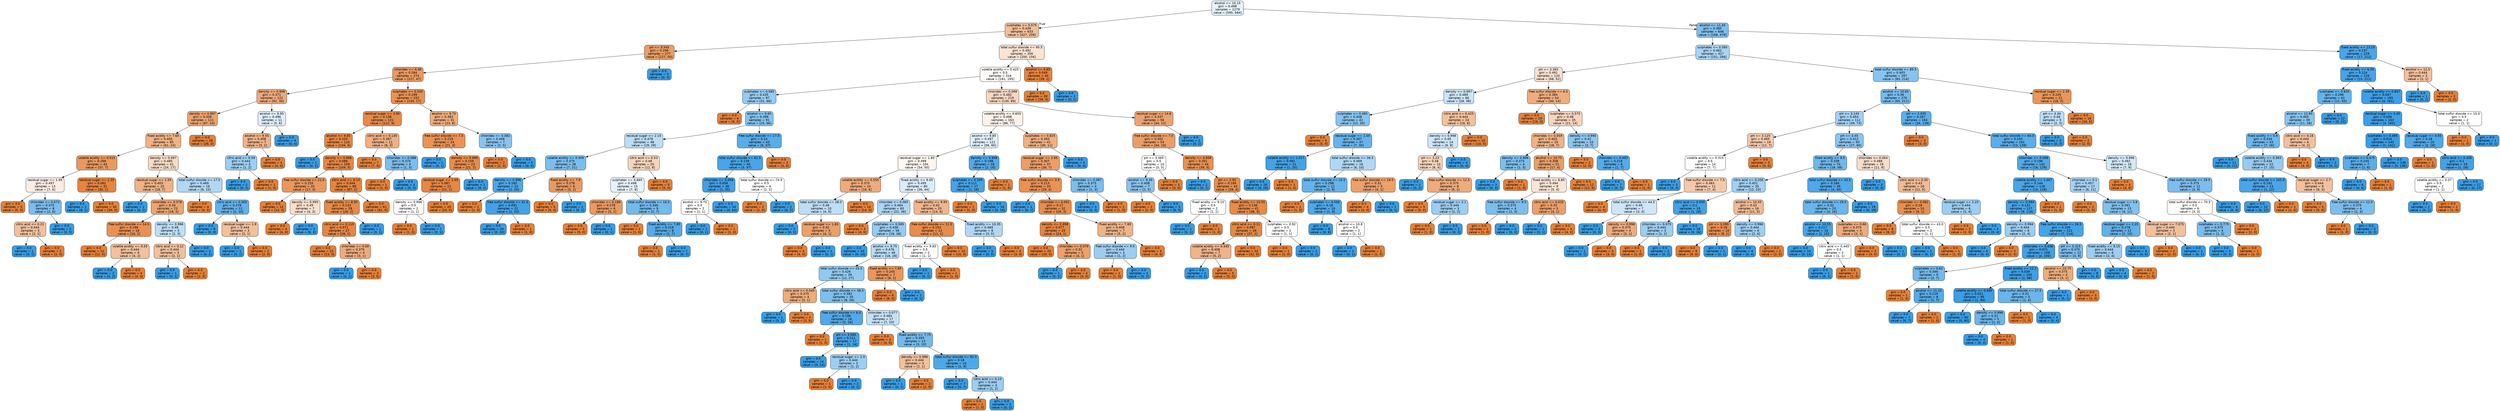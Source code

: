 digraph Tree {
node [shape=box, style="filled, rounded", color="black", fontname=helvetica] ;
edge [fontname=helvetica] ;
0 [label="alcohol <= 10.15\ngini = 0.498\nsamples = 1279\nvalue = [595, 684]", fillcolor="#e5f2fc"] ;
1 [label="sulphates <= 0.575\ngini = 0.439\nsamples = 633\nvalue = [427, 206]", fillcolor="#f2be99"] ;
0 -> 1 [labeldistance=2.5, labelangle=45, headlabel="True"] ;
2 [label="pH <= 3.545\ngini = 0.296\nsamples = 277\nvalue = [227, 50]", fillcolor="#eb9d65"] ;
1 -> 2 ;
3 [label="chlorides <= 0.08\ngini = 0.284\nsamples = 274\nvalue = [227, 47]", fillcolor="#ea9b62"] ;
2 -> 3 ;
4 [label="density <= 0.998\ngini = 0.371\nsamples = 122\nvalue = [92, 30]", fillcolor="#edaa7a"] ;
3 -> 4 ;
5 [label="density <= 0.997\ngini = 0.339\nsamples = 111\nvalue = [87, 24]", fillcolor="#eca470"] ;
4 -> 5 ;
6 [label="fixed acidity <= 7.65\ngini = 0.405\nsamples = 85\nvalue = [61, 24]", fillcolor="#efb387"] ;
5 -> 6 ;
7 [label="volatile acidity <= 0.515\ngini = 0.268\nsamples = 44\nvalue = [37, 7]", fillcolor="#ea995e"] ;
6 -> 7 ;
8 [label="residual sugar <= 1.95\ngini = 0.497\nsamples = 13\nvalue = [7, 6]", fillcolor="#fbede3"] ;
7 -> 8 ;
9 [label="gini = 0.0\nsamples = 5\nvalue = [5, 0]", fillcolor="#e58139"] ;
8 -> 9 ;
10 [label="chlorides <= 0.072\ngini = 0.375\nsamples = 8\nvalue = [2, 6]", fillcolor="#7bbeee"] ;
8 -> 10 ;
11 [label="citric acid <= 0.21\ngini = 0.444\nsamples = 3\nvalue = [2, 1]", fillcolor="#f2c09c"] ;
10 -> 11 ;
12 [label="gini = 0.0\nsamples = 1\nvalue = [0, 1]", fillcolor="#399de5"] ;
11 -> 12 ;
13 [label="gini = 0.0\nsamples = 2\nvalue = [2, 0]", fillcolor="#e58139"] ;
11 -> 13 ;
14 [label="gini = 0.0\nsamples = 5\nvalue = [0, 5]", fillcolor="#399de5"] ;
10 -> 14 ;
15 [label="residual sugar <= 1.25\ngini = 0.062\nsamples = 31\nvalue = [30, 1]", fillcolor="#e68540"] ;
7 -> 15 ;
16 [label="gini = 0.0\nsamples = 1\nvalue = [0, 1]", fillcolor="#399de5"] ;
15 -> 16 ;
17 [label="gini = 0.0\nsamples = 30\nvalue = [30, 0]", fillcolor="#e58139"] ;
15 -> 17 ;
18 [label="density <= 0.997\ngini = 0.485\nsamples = 41\nvalue = [24, 17]", fillcolor="#f7dac5"] ;
6 -> 18 ;
19 [label="residual sugar <= 1.55\ngini = 0.403\nsamples = 25\nvalue = [18, 7]", fillcolor="#efb286"] ;
18 -> 19 ;
20 [label="gini = 0.0\nsamples = 2\nvalue = [0, 2]", fillcolor="#399de5"] ;
19 -> 20 ;
21 [label="chlorides <= 0.078\ngini = 0.34\nsamples = 23\nvalue = [18, 5]", fillcolor="#eca470"] ;
19 -> 21 ;
22 [label="free sulfur dioxide <= 14.5\ngini = 0.198\nsamples = 18\nvalue = [16, 2]", fillcolor="#e89152"] ;
21 -> 22 ;
23 [label="gini = 0.0\nsamples = 12\nvalue = [12, 0]", fillcolor="#e58139"] ;
22 -> 23 ;
24 [label="volatile acidity <= 0.55\ngini = 0.444\nsamples = 6\nvalue = [4, 2]", fillcolor="#f2c09c"] ;
22 -> 24 ;
25 [label="gini = 0.0\nsamples = 2\nvalue = [0, 2]", fillcolor="#399de5"] ;
24 -> 25 ;
26 [label="gini = 0.0\nsamples = 4\nvalue = [4, 0]", fillcolor="#e58139"] ;
24 -> 26 ;
27 [label="density <= 0.996\ngini = 0.48\nsamples = 5\nvalue = [2, 3]", fillcolor="#bddef6"] ;
21 -> 27 ;
28 [label="citric acid <= 0.12\ngini = 0.444\nsamples = 3\nvalue = [2, 1]", fillcolor="#f2c09c"] ;
27 -> 28 ;
29 [label="gini = 0.0\nsamples = 1\nvalue = [0, 1]", fillcolor="#399de5"] ;
28 -> 29 ;
30 [label="gini = 0.0\nsamples = 2\nvalue = [2, 0]", fillcolor="#e58139"] ;
28 -> 30 ;
31 [label="gini = 0.0\nsamples = 2\nvalue = [0, 2]", fillcolor="#399de5"] ;
27 -> 31 ;
32 [label="total sulfur dioxide <= 17.5\ngini = 0.469\nsamples = 16\nvalue = [6, 10]", fillcolor="#b0d8f5"] ;
18 -> 32 ;
33 [label="gini = 0.0\nsamples = 4\nvalue = [4, 0]", fillcolor="#e58139"] ;
32 -> 33 ;
34 [label="citric acid <= 0.305\ngini = 0.278\nsamples = 12\nvalue = [2, 10]", fillcolor="#61b1ea"] ;
32 -> 34 ;
35 [label="gini = 0.0\nsamples = 9\nvalue = [0, 9]", fillcolor="#399de5"] ;
34 -> 35 ;
36 [label="residual sugar <= 1.9\ngini = 0.444\nsamples = 3\nvalue = [2, 1]", fillcolor="#f2c09c"] ;
34 -> 36 ;
37 [label="gini = 0.0\nsamples = 1\nvalue = [0, 1]", fillcolor="#399de5"] ;
36 -> 37 ;
38 [label="gini = 0.0\nsamples = 2\nvalue = [2, 0]", fillcolor="#e58139"] ;
36 -> 38 ;
39 [label="gini = 0.0\nsamples = 26\nvalue = [26, 0]", fillcolor="#e58139"] ;
5 -> 39 ;
40 [label="alcohol <= 9.95\ngini = 0.496\nsamples = 11\nvalue = [5, 6]", fillcolor="#deeffb"] ;
4 -> 40 ;
41 [label="alcohol <= 9.55\ngini = 0.408\nsamples = 7\nvalue = [5, 2]", fillcolor="#efb388"] ;
40 -> 41 ;
42 [label="citric acid <= 0.59\ngini = 0.444\nsamples = 3\nvalue = [1, 2]", fillcolor="#9ccef2"] ;
41 -> 42 ;
43 [label="gini = 0.0\nsamples = 2\nvalue = [0, 2]", fillcolor="#399de5"] ;
42 -> 43 ;
44 [label="gini = 0.0\nsamples = 1\nvalue = [1, 0]", fillcolor="#e58139"] ;
42 -> 44 ;
45 [label="gini = 0.0\nsamples = 4\nvalue = [4, 0]", fillcolor="#e58139"] ;
41 -> 45 ;
46 [label="gini = 0.0\nsamples = 4\nvalue = [0, 4]", fillcolor="#399de5"] ;
40 -> 46 ;
47 [label="sulphates <= 0.545\ngini = 0.199\nsamples = 152\nvalue = [135, 17]", fillcolor="#e89152"] ;
3 -> 47 ;
48 [label="residual sugar <= 3.95\ngini = 0.138\nsamples = 121\nvalue = [112, 9]", fillcolor="#e78b49"] ;
47 -> 48 ;
49 [label="alcohol <= 9.05\ngini = 0.103\nsamples = 110\nvalue = [104, 6]", fillcolor="#e68844"] ;
48 -> 49 ;
50 [label="gini = 0.0\nsamples = 1\nvalue = [0, 1]", fillcolor="#399de5"] ;
49 -> 50 ;
51 [label="density <= 0.996\ngini = 0.088\nsamples = 109\nvalue = [104, 5]", fillcolor="#e68743"] ;
49 -> 51 ;
52 [label="free sulfur dioxide <= 21.5\ngini = 0.255\nsamples = 20\nvalue = [17, 3]", fillcolor="#ea975c"] ;
51 -> 52 ;
53 [label="gini = 0.0\nsamples = 13\nvalue = [13, 0]", fillcolor="#e58139"] ;
52 -> 53 ;
54 [label="density <= 0.995\ngini = 0.49\nsamples = 7\nvalue = [4, 3]", fillcolor="#f8e0ce"] ;
52 -> 54 ;
55 [label="gini = 0.0\nsamples = 4\nvalue = [4, 0]", fillcolor="#e58139"] ;
54 -> 55 ;
56 [label="gini = 0.0\nsamples = 3\nvalue = [0, 3]", fillcolor="#399de5"] ;
54 -> 56 ;
57 [label="citric acid <= 0.13\ngini = 0.044\nsamples = 89\nvalue = [87, 2]", fillcolor="#e6843e"] ;
51 -> 57 ;
58 [label="fixed acidity <= 8.95\ngini = 0.133\nsamples = 28\nvalue = [26, 2]", fillcolor="#e78b48"] ;
57 -> 58 ;
59 [label="citric acid <= 0.115\ngini = 0.071\nsamples = 27\nvalue = [26, 1]", fillcolor="#e68641"] ;
58 -> 59 ;
60 [label="gini = 0.0\nsamples = 23\nvalue = [23, 0]", fillcolor="#e58139"] ;
59 -> 60 ;
61 [label="chlorides <= 0.09\ngini = 0.375\nsamples = 4\nvalue = [3, 1]", fillcolor="#eeab7b"] ;
59 -> 61 ;
62 [label="gini = 0.0\nsamples = 1\nvalue = [0, 1]", fillcolor="#399de5"] ;
61 -> 62 ;
63 [label="gini = 0.0\nsamples = 3\nvalue = [3, 0]", fillcolor="#e58139"] ;
61 -> 63 ;
64 [label="gini = 0.0\nsamples = 1\nvalue = [0, 1]", fillcolor="#399de5"] ;
58 -> 64 ;
65 [label="gini = 0.0\nsamples = 61\nvalue = [61, 0]", fillcolor="#e58139"] ;
57 -> 65 ;
66 [label="citric acid <= 0.135\ngini = 0.397\nsamples = 11\nvalue = [8, 3]", fillcolor="#efb083"] ;
48 -> 66 ;
67 [label="gini = 0.0\nsamples = 7\nvalue = [7, 0]", fillcolor="#e58139"] ;
66 -> 67 ;
68 [label="chlorides <= 0.088\ngini = 0.375\nsamples = 4\nvalue = [1, 3]", fillcolor="#7bbeee"] ;
66 -> 68 ;
69 [label="gini = 0.0\nsamples = 1\nvalue = [1, 0]", fillcolor="#e58139"] ;
68 -> 69 ;
70 [label="gini = 0.0\nsamples = 3\nvalue = [0, 3]", fillcolor="#399de5"] ;
68 -> 70 ;
71 [label="alcohol <= 9.75\ngini = 0.383\nsamples = 31\nvalue = [23, 8]", fillcolor="#eead7e"] ;
47 -> 71 ;
72 [label="free sulfur dioxide <= 7.0\ngini = 0.219\nsamples = 24\nvalue = [21, 3]", fillcolor="#e99355"] ;
71 -> 72 ;
73 [label="gini = 0.0\nsamples = 1\nvalue = [0, 1]", fillcolor="#399de5"] ;
72 -> 73 ;
74 [label="density <= 0.999\ngini = 0.159\nsamples = 23\nvalue = [21, 2]", fillcolor="#e78d4c"] ;
72 -> 74 ;
75 [label="residual sugar <= 1.65\ngini = 0.087\nsamples = 22\nvalue = [21, 1]", fillcolor="#e68742"] ;
74 -> 75 ;
76 [label="density <= 0.996\ngini = 0.5\nsamples = 2\nvalue = [1, 1]", fillcolor="#ffffff"] ;
75 -> 76 ;
77 [label="gini = 0.0\nsamples = 1\nvalue = [1, 0]", fillcolor="#e58139"] ;
76 -> 77 ;
78 [label="gini = 0.0\nsamples = 1\nvalue = [0, 1]", fillcolor="#399de5"] ;
76 -> 78 ;
79 [label="gini = 0.0\nsamples = 20\nvalue = [20, 0]", fillcolor="#e58139"] ;
75 -> 79 ;
80 [label="gini = 0.0\nsamples = 1\nvalue = [0, 1]", fillcolor="#399de5"] ;
74 -> 80 ;
81 [label="chlorides <= 0.082\ngini = 0.408\nsamples = 7\nvalue = [2, 5]", fillcolor="#88c4ef"] ;
71 -> 81 ;
82 [label="gini = 0.0\nsamples = 2\nvalue = [2, 0]", fillcolor="#e58139"] ;
81 -> 82 ;
83 [label="gini = 0.0\nsamples = 5\nvalue = [0, 5]", fillcolor="#399de5"] ;
81 -> 83 ;
84 [label="gini = 0.0\nsamples = 3\nvalue = [0, 3]", fillcolor="#399de5"] ;
2 -> 84 ;
85 [label="total sulfur dioxide <= 95.5\ngini = 0.492\nsamples = 356\nvalue = [200, 156]", fillcolor="#f9e3d3"] ;
1 -> 85 ;
86 [label="volatile acidity <= 0.425\ngini = 0.5\nsamples = 316\nvalue = [161, 155]", fillcolor="#fefaf8"] ;
85 -> 86 ;
87 [label="sulphates <= 0.585\ngini = 0.435\nsamples = 97\nvalue = [31, 66]", fillcolor="#96cbf1"] ;
86 -> 87 ;
88 [label="gini = 0.0\nsamples = 6\nvalue = [6, 0]", fillcolor="#e58139"] ;
87 -> 88 ;
89 [label="alcohol <= 9.65\ngini = 0.399\nsamples = 91\nvalue = [25, 66]", fillcolor="#84c2ef"] ;
87 -> 89 ;
90 [label="residual sugar <= 2.15\ngini = 0.478\nsamples = 48\nvalue = [19, 29]", fillcolor="#bbddf6"] ;
89 -> 90 ;
91 [label="volatile acidity <= 0.405\ngini = 0.375\nsamples = 28\nvalue = [7, 21]", fillcolor="#7bbeee"] ;
90 -> 91 ;
92 [label="density <= 0.996\ngini = 0.165\nsamples = 22\nvalue = [2, 20]", fillcolor="#4da7e8"] ;
91 -> 92 ;
93 [label="gini = 0.0\nsamples = 1\nvalue = [1, 0]", fillcolor="#e58139"] ;
92 -> 93 ;
94 [label="free sulfur dioxide <= 31.5\ngini = 0.091\nsamples = 21\nvalue = [1, 20]", fillcolor="#43a2e6"] ;
92 -> 94 ;
95 [label="gini = 0.0\nsamples = 20\nvalue = [0, 20]", fillcolor="#399de5"] ;
94 -> 95 ;
96 [label="gini = 0.0\nsamples = 1\nvalue = [1, 0]", fillcolor="#e58139"] ;
94 -> 96 ;
97 [label="fixed acidity <= 7.9\ngini = 0.278\nsamples = 6\nvalue = [5, 1]", fillcolor="#ea9a61"] ;
91 -> 97 ;
98 [label="gini = 0.0\nsamples = 5\nvalue = [5, 0]", fillcolor="#e58139"] ;
97 -> 98 ;
99 [label="gini = 0.0\nsamples = 1\nvalue = [0, 1]", fillcolor="#399de5"] ;
97 -> 99 ;
100 [label="citric acid <= 0.53\ngini = 0.48\nsamples = 20\nvalue = [12, 8]", fillcolor="#f6d5bd"] ;
90 -> 100 ;
101 [label="sulphates <= 0.665\ngini = 0.498\nsamples = 15\nvalue = [7, 8]", fillcolor="#e6f3fc"] ;
100 -> 101 ;
102 [label="chlorides <= 0.186\ngini = 0.278\nsamples = 6\nvalue = [5, 1]", fillcolor="#ea9a61"] ;
101 -> 102 ;
103 [label="gini = 0.0\nsamples = 5\nvalue = [5, 0]", fillcolor="#e58139"] ;
102 -> 103 ;
104 [label="gini = 0.0\nsamples = 1\nvalue = [0, 1]", fillcolor="#399de5"] ;
102 -> 104 ;
105 [label="total sulfur dioxide <= 16.5\ngini = 0.346\nsamples = 9\nvalue = [2, 7]", fillcolor="#72b9ec"] ;
101 -> 105 ;
106 [label="gini = 0.0\nsamples = 1\nvalue = [1, 0]", fillcolor="#e58139"] ;
105 -> 106 ;
107 [label="fixed acidity <= 7.85\ngini = 0.219\nsamples = 8\nvalue = [1, 7]", fillcolor="#55abe9"] ;
105 -> 107 ;
108 [label="gini = 0.0\nsamples = 1\nvalue = [1, 0]", fillcolor="#e58139"] ;
107 -> 108 ;
109 [label="gini = 0.0\nsamples = 7\nvalue = [0, 7]", fillcolor="#399de5"] ;
107 -> 109 ;
110 [label="gini = 0.0\nsamples = 5\nvalue = [5, 0]", fillcolor="#e58139"] ;
100 -> 110 ;
111 [label="free sulfur dioxide <= 27.0\ngini = 0.24\nsamples = 43\nvalue = [6, 37]", fillcolor="#59ade9"] ;
89 -> 111 ;
112 [label="total sulfur dioxide <= 62.5\ngini = 0.139\nsamples = 40\nvalue = [3, 37]", fillcolor="#49a5e7"] ;
111 -> 112 ;
113 [label="chlorides <= 0.058\ngini = 0.054\nsamples = 36\nvalue = [1, 35]", fillcolor="#3fa0e6"] ;
112 -> 113 ;
114 [label="alcohol <= 9.75\ngini = 0.5\nsamples = 2\nvalue = [1, 1]", fillcolor="#ffffff"] ;
113 -> 114 ;
115 [label="gini = 0.0\nsamples = 1\nvalue = [0, 1]", fillcolor="#399de5"] ;
114 -> 115 ;
116 [label="gini = 0.0\nsamples = 1\nvalue = [1, 0]", fillcolor="#e58139"] ;
114 -> 116 ;
117 [label="gini = 0.0\nsamples = 34\nvalue = [0, 34]", fillcolor="#399de5"] ;
113 -> 117 ;
118 [label="total sulfur dioxide <= 74.5\ngini = 0.5\nsamples = 4\nvalue = [2, 2]", fillcolor="#ffffff"] ;
112 -> 118 ;
119 [label="gini = 0.0\nsamples = 2\nvalue = [2, 0]", fillcolor="#e58139"] ;
118 -> 119 ;
120 [label="gini = 0.0\nsamples = 2\nvalue = [0, 2]", fillcolor="#399de5"] ;
118 -> 120 ;
121 [label="gini = 0.0\nsamples = 3\nvalue = [3, 0]", fillcolor="#e58139"] ;
111 -> 121 ;
122 [label="chlorides <= 0.098\ngini = 0.482\nsamples = 219\nvalue = [130, 89]", fillcolor="#f7d7c1"] ;
86 -> 122 ;
123 [label="volatile acidity <= 0.655\ngini = 0.498\nsamples = 163\nvalue = [86, 77]", fillcolor="#fcf2ea"] ;
122 -> 123 ;
124 [label="alcohol <= 9.85\ngini = 0.497\nsamples = 122\nvalue = [56, 66]", fillcolor="#e1f0fb"] ;
123 -> 124 ;
125 [label="residual sugar <= 1.85\ngini = 0.499\nsamples = 104\nvalue = [54, 50]", fillcolor="#fdf6f0"] ;
124 -> 125 ;
126 [label="volatile acidity <= 0.555\ngini = 0.375\nsamples = 24\nvalue = [18, 6]", fillcolor="#eeab7b"] ;
125 -> 126 ;
127 [label="total sulfur dioxide <= 28.0\ngini = 0.48\nsamples = 10\nvalue = [4, 6]", fillcolor="#bddef6"] ;
126 -> 127 ;
128 [label="gini = 0.0\nsamples = 5\nvalue = [0, 5]", fillcolor="#399de5"] ;
127 -> 128 ;
129 [label="residual sugar <= 1.65\ngini = 0.32\nsamples = 5\nvalue = [4, 1]", fillcolor="#eca06a"] ;
127 -> 129 ;
130 [label="gini = 0.0\nsamples = 4\nvalue = [4, 0]", fillcolor="#e58139"] ;
129 -> 130 ;
131 [label="gini = 0.0\nsamples = 1\nvalue = [0, 1]", fillcolor="#399de5"] ;
129 -> 131 ;
132 [label="gini = 0.0\nsamples = 14\nvalue = [14, 0]", fillcolor="#e58139"] ;
126 -> 132 ;
133 [label="fixed acidity <= 9.05\ngini = 0.495\nsamples = 80\nvalue = [36, 44]", fillcolor="#dbedfa"] ;
125 -> 133 ;
134 [label="chlorides <= 0.065\ngini = 0.464\nsamples = 60\nvalue = [22, 38]", fillcolor="#acd6f4"] ;
133 -> 134 ;
135 [label="gini = 0.0\nsamples = 4\nvalue = [4, 0]", fillcolor="#e58139"] ;
134 -> 135 ;
136 [label="sulphates <= 0.585\ngini = 0.436\nsamples = 56\nvalue = [18, 38]", fillcolor="#97cbf1"] ;
134 -> 136 ;
137 [label="gini = 0.0\nsamples = 10\nvalue = [0, 10]", fillcolor="#399de5"] ;
136 -> 137 ;
138 [label="alcohol <= 9.75\ngini = 0.476\nsamples = 46\nvalue = [18, 28]", fillcolor="#b8dcf6"] ;
136 -> 138 ;
139 [label="total sulfur dioxide <= 23.5\ngini = 0.426\nsamples = 39\nvalue = [12, 27]", fillcolor="#91c9f1"] ;
138 -> 139 ;
140 [label="citric acid <= 0.045\ngini = 0.375\nsamples = 4\nvalue = [3, 1]", fillcolor="#eeab7b"] ;
139 -> 140 ;
141 [label="gini = 0.0\nsamples = 1\nvalue = [0, 1]", fillcolor="#399de5"] ;
140 -> 141 ;
142 [label="gini = 0.0\nsamples = 3\nvalue = [3, 0]", fillcolor="#e58139"] ;
140 -> 142 ;
143 [label="total sulfur dioxide <= 38.5\ngini = 0.382\nsamples = 35\nvalue = [9, 26]", fillcolor="#7ebfee"] ;
139 -> 143 ;
144 [label="free sulfur dioxide <= 6.0\ngini = 0.198\nsamples = 18\nvalue = [2, 16]", fillcolor="#52a9e8"] ;
143 -> 144 ;
145 [label="gini = 0.0\nsamples = 1\nvalue = [1, 0]", fillcolor="#e58139"] ;
144 -> 145 ;
146 [label="pH <= 3.595\ngini = 0.111\nsamples = 17\nvalue = [1, 16]", fillcolor="#45a3e7"] ;
144 -> 146 ;
147 [label="gini = 0.0\nsamples = 14\nvalue = [0, 14]", fillcolor="#399de5"] ;
146 -> 147 ;
148 [label="residual sugar <= 2.5\ngini = 0.444\nsamples = 3\nvalue = [1, 2]", fillcolor="#9ccef2"] ;
146 -> 148 ;
149 [label="gini = 0.0\nsamples = 1\nvalue = [1, 0]", fillcolor="#e58139"] ;
148 -> 149 ;
150 [label="gini = 0.0\nsamples = 2\nvalue = [0, 2]", fillcolor="#399de5"] ;
148 -> 150 ;
151 [label="chlorides <= 0.077\ngini = 0.484\nsamples = 17\nvalue = [7, 10]", fillcolor="#c4e2f7"] ;
143 -> 151 ;
152 [label="gini = 0.0\nsamples = 4\nvalue = [4, 0]", fillcolor="#e58139"] ;
151 -> 152 ;
153 [label="fixed acidity <= 7.75\ngini = 0.355\nsamples = 13\nvalue = [3, 10]", fillcolor="#74baed"] ;
151 -> 153 ;
154 [label="density <= 0.998\ngini = 0.444\nsamples = 3\nvalue = [2, 1]", fillcolor="#f2c09c"] ;
153 -> 154 ;
155 [label="gini = 0.0\nsamples = 1\nvalue = [0, 1]", fillcolor="#399de5"] ;
154 -> 155 ;
156 [label="gini = 0.0\nsamples = 2\nvalue = [2, 0]", fillcolor="#e58139"] ;
154 -> 156 ;
157 [label="total sulfur dioxide <= 82.5\ngini = 0.18\nsamples = 10\nvalue = [1, 9]", fillcolor="#4fa8e8"] ;
153 -> 157 ;
158 [label="gini = 0.0\nsamples = 7\nvalue = [0, 7]", fillcolor="#399de5"] ;
157 -> 158 ;
159 [label="citric acid <= 0.23\ngini = 0.444\nsamples = 3\nvalue = [1, 2]", fillcolor="#9ccef2"] ;
157 -> 159 ;
160 [label="gini = 0.0\nsamples = 1\nvalue = [1, 0]", fillcolor="#e58139"] ;
159 -> 160 ;
161 [label="gini = 0.0\nsamples = 2\nvalue = [0, 2]", fillcolor="#399de5"] ;
159 -> 161 ;
162 [label="fixed acidity <= 7.65\ngini = 0.245\nsamples = 7\nvalue = [6, 1]", fillcolor="#e9965a"] ;
138 -> 162 ;
163 [label="gini = 0.0\nsamples = 6\nvalue = [6, 0]", fillcolor="#e58139"] ;
162 -> 163 ;
164 [label="gini = 0.0\nsamples = 1\nvalue = [0, 1]", fillcolor="#399de5"] ;
162 -> 164 ;
165 [label="fixed acidity <= 9.95\ngini = 0.42\nsamples = 20\nvalue = [14, 6]", fillcolor="#f0b78e"] ;
133 -> 165 ;
166 [label="free sulfur dioxide <= 11.5\ngini = 0.153\nsamples = 12\nvalue = [11, 1]", fillcolor="#e78c4b"] ;
165 -> 166 ;
167 [label="fixed acidity <= 9.85\ngini = 0.5\nsamples = 2\nvalue = [1, 1]", fillcolor="#ffffff"] ;
166 -> 167 ;
168 [label="gini = 0.0\nsamples = 1\nvalue = [0, 1]", fillcolor="#399de5"] ;
167 -> 168 ;
169 [label="gini = 0.0\nsamples = 1\nvalue = [1, 0]", fillcolor="#e58139"] ;
167 -> 169 ;
170 [label="gini = 0.0\nsamples = 10\nvalue = [10, 0]", fillcolor="#e58139"] ;
166 -> 170 ;
171 [label="fixed acidity <= 10.35\ngini = 0.469\nsamples = 8\nvalue = [3, 5]", fillcolor="#b0d8f5"] ;
165 -> 171 ;
172 [label="gini = 0.0\nsamples = 5\nvalue = [0, 5]", fillcolor="#399de5"] ;
171 -> 172 ;
173 [label="gini = 0.0\nsamples = 3\nvalue = [3, 0]", fillcolor="#e58139"] ;
171 -> 173 ;
174 [label="density <= 0.998\ngini = 0.198\nsamples = 18\nvalue = [2, 16]", fillcolor="#52a9e8"] ;
124 -> 174 ;
175 [label="sulphates <= 0.595\ngini = 0.111\nsamples = 17\nvalue = [1, 16]", fillcolor="#45a3e7"] ;
174 -> 175 ;
176 [label="gini = 0.0\nsamples = 1\nvalue = [1, 0]", fillcolor="#e58139"] ;
175 -> 176 ;
177 [label="gini = 0.0\nsamples = 16\nvalue = [0, 16]", fillcolor="#399de5"] ;
175 -> 177 ;
178 [label="gini = 0.0\nsamples = 1\nvalue = [1, 0]", fillcolor="#e58139"] ;
174 -> 178 ;
179 [label="sulphates <= 0.825\ngini = 0.393\nsamples = 41\nvalue = [30, 11]", fillcolor="#efaf82"] ;
123 -> 179 ;
180 [label="residual sugar <= 2.65\ngini = 0.307\nsamples = 37\nvalue = [30, 7]", fillcolor="#eb9e67"] ;
179 -> 180 ;
181 [label="free sulfur dioxide <= 3.5\ngini = 0.213\nsamples = 33\nvalue = [29, 4]", fillcolor="#e99254"] ;
180 -> 181 ;
182 [label="gini = 0.0\nsamples = 1\nvalue = [0, 1]", fillcolor="#399de5"] ;
181 -> 182 ;
183 [label="chlorides <= 0.091\ngini = 0.17\nsamples = 32\nvalue = [29, 3]", fillcolor="#e88e4d"] ;
181 -> 183 ;
184 [label="density <= 0.998\ngini = 0.077\nsamples = 25\nvalue = [24, 1]", fillcolor="#e68641"] ;
183 -> 184 ;
185 [label="gini = 0.0\nsamples = 20\nvalue = [20, 0]", fillcolor="#e58139"] ;
184 -> 185 ;
186 [label="chlorides <= 0.079\ngini = 0.32\nsamples = 5\nvalue = [4, 1]", fillcolor="#eca06a"] ;
184 -> 186 ;
187 [label="gini = 0.0\nsamples = 1\nvalue = [0, 1]", fillcolor="#399de5"] ;
186 -> 187 ;
188 [label="gini = 0.0\nsamples = 4\nvalue = [4, 0]", fillcolor="#e58139"] ;
186 -> 188 ;
189 [label="fixed acidity <= 7.85\ngini = 0.408\nsamples = 7\nvalue = [5, 2]", fillcolor="#efb388"] ;
183 -> 189 ;
190 [label="free sulfur dioxide <= 9.0\ngini = 0.444\nsamples = 3\nvalue = [1, 2]", fillcolor="#9ccef2"] ;
189 -> 190 ;
191 [label="gini = 0.0\nsamples = 1\nvalue = [1, 0]", fillcolor="#e58139"] ;
190 -> 191 ;
192 [label="gini = 0.0\nsamples = 2\nvalue = [0, 2]", fillcolor="#399de5"] ;
190 -> 192 ;
193 [label="gini = 0.0\nsamples = 4\nvalue = [4, 0]", fillcolor="#e58139"] ;
189 -> 193 ;
194 [label="chlorides <= 0.087\ngini = 0.375\nsamples = 4\nvalue = [1, 3]", fillcolor="#7bbeee"] ;
180 -> 194 ;
195 [label="gini = 0.0\nsamples = 3\nvalue = [0, 3]", fillcolor="#399de5"] ;
194 -> 195 ;
196 [label="gini = 0.0\nsamples = 1\nvalue = [1, 0]", fillcolor="#e58139"] ;
194 -> 196 ;
197 [label="gini = 0.0\nsamples = 4\nvalue = [0, 4]", fillcolor="#399de5"] ;
179 -> 197 ;
198 [label="residual sugar <= 14.6\ngini = 0.337\nsamples = 56\nvalue = [44, 12]", fillcolor="#eca36f"] ;
122 -> 198 ;
199 [label="free sulfur dioxide <= 7.0\ngini = 0.302\nsamples = 54\nvalue = [44, 10]", fillcolor="#eb9e66"] ;
198 -> 199 ;
200 [label="pH <= 3.365\ngini = 0.5\nsamples = 10\nvalue = [5, 5]", fillcolor="#ffffff"] ;
199 -> 200 ;
201 [label="alcohol <= 9.35\ngini = 0.408\nsamples = 7\nvalue = [2, 5]", fillcolor="#88c4ef"] ;
200 -> 201 ;
202 [label="gini = 0.0\nsamples = 2\nvalue = [2, 0]", fillcolor="#e58139"] ;
201 -> 202 ;
203 [label="gini = 0.0\nsamples = 5\nvalue = [0, 5]", fillcolor="#399de5"] ;
201 -> 203 ;
204 [label="gini = 0.0\nsamples = 3\nvalue = [3, 0]", fillcolor="#e58139"] ;
200 -> 204 ;
205 [label="density <= 0.996\ngini = 0.201\nsamples = 44\nvalue = [39, 5]", fillcolor="#e89152"] ;
199 -> 205 ;
206 [label="gini = 0.0\nsamples = 1\nvalue = [0, 1]", fillcolor="#399de5"] ;
205 -> 206 ;
207 [label="pH <= 2.95\ngini = 0.169\nsamples = 43\nvalue = [39, 4]", fillcolor="#e88e4d"] ;
205 -> 207 ;
208 [label="fixed acidity <= 9.15\ngini = 0.5\nsamples = 2\nvalue = [1, 1]", fillcolor="#ffffff"] ;
207 -> 208 ;
209 [label="gini = 0.0\nsamples = 1\nvalue = [0, 1]", fillcolor="#399de5"] ;
208 -> 209 ;
210 [label="gini = 0.0\nsamples = 1\nvalue = [1, 0]", fillcolor="#e58139"] ;
208 -> 210 ;
211 [label="fixed acidity <= 10.55\ngini = 0.136\nsamples = 41\nvalue = [38, 3]", fillcolor="#e78b49"] ;
207 -> 211 ;
212 [label="citric acid <= 0.11\ngini = 0.097\nsamples = 39\nvalue = [37, 2]", fillcolor="#e68844"] ;
211 -> 212 ;
213 [label="volatile acidity <= 0.595\ngini = 0.408\nsamples = 7\nvalue = [5, 2]", fillcolor="#efb388"] ;
212 -> 213 ;
214 [label="gini = 0.0\nsamples = 2\nvalue = [0, 2]", fillcolor="#399de5"] ;
213 -> 214 ;
215 [label="gini = 0.0\nsamples = 5\nvalue = [5, 0]", fillcolor="#e58139"] ;
213 -> 215 ;
216 [label="gini = 0.0\nsamples = 32\nvalue = [32, 0]", fillcolor="#e58139"] ;
212 -> 216 ;
217 [label="sulphates <= 0.92\ngini = 0.5\nsamples = 2\nvalue = [1, 1]", fillcolor="#ffffff"] ;
211 -> 217 ;
218 [label="gini = 0.0\nsamples = 1\nvalue = [1, 0]", fillcolor="#e58139"] ;
217 -> 218 ;
219 [label="gini = 0.0\nsamples = 1\nvalue = [0, 1]", fillcolor="#399de5"] ;
217 -> 219 ;
220 [label="gini = 0.0\nsamples = 2\nvalue = [0, 2]", fillcolor="#399de5"] ;
198 -> 220 ;
221 [label="alcohol <= 9.85\ngini = 0.049\nsamples = 40\nvalue = [39, 1]", fillcolor="#e6843e"] ;
85 -> 221 ;
222 [label="gini = 0.0\nsamples = 39\nvalue = [39, 0]", fillcolor="#e58139"] ;
221 -> 222 ;
223 [label="gini = 0.0\nsamples = 1\nvalue = [0, 1]", fillcolor="#399de5"] ;
221 -> 223 ;
224 [label="alcohol <= 11.45\ngini = 0.385\nsamples = 646\nvalue = [168, 478]", fillcolor="#7fbfee"] ;
0 -> 224 [labeldistance=2.5, labelangle=-45, headlabel="False"] ;
225 [label="sulphates <= 0.585\ngini = 0.462\nsamples = 417\nvalue = [151, 266]", fillcolor="#a9d5f4"] ;
224 -> 225 ;
226 [label="pH <= 3.365\ngini = 0.491\nsamples = 120\nvalue = [68, 52]", fillcolor="#f9e1d0"] ;
225 -> 226 ;
227 [label="density <= 0.997\ngini = 0.489\nsamples = 66\nvalue = [28, 38]", fillcolor="#cbe5f8"] ;
226 -> 227 ;
228 [label="sulphates <= 0.465\ngini = 0.408\nsamples = 42\nvalue = [12, 30]", fillcolor="#88c4ef"] ;
227 -> 228 ;
229 [label="gini = 0.0\nsamples = 5\nvalue = [5, 0]", fillcolor="#e58139"] ;
228 -> 229 ;
230 [label="residual sugar <= 2.05\ngini = 0.307\nsamples = 37\nvalue = [7, 30]", fillcolor="#67b4eb"] ;
228 -> 230 ;
231 [label="volatile acidity <= 1.017\ngini = 0.091\nsamples = 21\nvalue = [1, 20]", fillcolor="#43a2e6"] ;
230 -> 231 ;
232 [label="gini = 0.0\nsamples = 20\nvalue = [0, 20]", fillcolor="#399de5"] ;
231 -> 232 ;
233 [label="gini = 0.0\nsamples = 1\nvalue = [1, 0]", fillcolor="#e58139"] ;
231 -> 233 ;
234 [label="total sulfur dioxide <= 36.5\ngini = 0.469\nsamples = 16\nvalue = [6, 10]", fillcolor="#b0d8f5"] ;
230 -> 234 ;
235 [label="total sulfur dioxide <= 10.5\ngini = 0.298\nsamples = 11\nvalue = [2, 9]", fillcolor="#65b3eb"] ;
234 -> 235 ;
236 [label="gini = 0.0\nsamples = 1\nvalue = [1, 0]", fillcolor="#e58139"] ;
235 -> 236 ;
237 [label="sulphates <= 0.565\ngini = 0.18\nsamples = 10\nvalue = [1, 9]", fillcolor="#4fa8e8"] ;
235 -> 237 ;
238 [label="gini = 0.0\nsamples = 8\nvalue = [0, 8]", fillcolor="#399de5"] ;
237 -> 238 ;
239 [label="alcohol <= 10.8\ngini = 0.5\nsamples = 2\nvalue = [1, 1]", fillcolor="#ffffff"] ;
237 -> 239 ;
240 [label="gini = 0.0\nsamples = 1\nvalue = [0, 1]", fillcolor="#399de5"] ;
239 -> 240 ;
241 [label="gini = 0.0\nsamples = 1\nvalue = [1, 0]", fillcolor="#e58139"] ;
239 -> 241 ;
242 [label="free sulfur dioxide <= 19.5\ngini = 0.32\nsamples = 5\nvalue = [4, 1]", fillcolor="#eca06a"] ;
234 -> 242 ;
243 [label="gini = 0.0\nsamples = 4\nvalue = [4, 0]", fillcolor="#e58139"] ;
242 -> 243 ;
244 [label="gini = 0.0\nsamples = 1\nvalue = [0, 1]", fillcolor="#399de5"] ;
242 -> 244 ;
245 [label="citric acid <= 0.425\ngini = 0.444\nsamples = 24\nvalue = [16, 8]", fillcolor="#f2c09c"] ;
227 -> 245 ;
246 [label="density <= 0.998\ngini = 0.49\nsamples = 14\nvalue = [6, 8]", fillcolor="#cee6f8"] ;
245 -> 246 ;
247 [label="pH <= 3.23\ngini = 0.48\nsamples = 10\nvalue = [6, 4]", fillcolor="#f6d5bd"] ;
246 -> 247 ;
248 [label="gini = 0.0\nsamples = 2\nvalue = [0, 2]", fillcolor="#399de5"] ;
247 -> 248 ;
249 [label="free sulfur dioxide <= 12.5\ngini = 0.375\nsamples = 8\nvalue = [6, 2]", fillcolor="#eeab7b"] ;
247 -> 249 ;
250 [label="gini = 0.0\nsamples = 5\nvalue = [5, 0]", fillcolor="#e58139"] ;
249 -> 250 ;
251 [label="residual sugar <= 2.1\ngini = 0.444\nsamples = 3\nvalue = [1, 2]", fillcolor="#9ccef2"] ;
249 -> 251 ;
252 [label="gini = 0.0\nsamples = 1\nvalue = [1, 0]", fillcolor="#e58139"] ;
251 -> 252 ;
253 [label="gini = 0.0\nsamples = 2\nvalue = [0, 2]", fillcolor="#399de5"] ;
251 -> 253 ;
254 [label="gini = 0.0\nsamples = 4\nvalue = [0, 4]", fillcolor="#399de5"] ;
246 -> 254 ;
255 [label="gini = 0.0\nsamples = 10\nvalue = [10, 0]", fillcolor="#e58139"] ;
245 -> 255 ;
256 [label="free sulfur dioxide <= 6.5\ngini = 0.384\nsamples = 54\nvalue = [40, 14]", fillcolor="#eead7e"] ;
226 -> 256 ;
257 [label="gini = 0.0\nsamples = 19\nvalue = [19, 0]", fillcolor="#e58139"] ;
256 -> 257 ;
258 [label="sulphates <= 0.575\ngini = 0.48\nsamples = 35\nvalue = [21, 14]", fillcolor="#f6d5bd"] ;
256 -> 258 ;
259 [label="chlorides <= 0.059\ngini = 0.403\nsamples = 25\nvalue = [18, 7]", fillcolor="#efb286"] ;
258 -> 259 ;
260 [label="density <= 0.996\ngini = 0.375\nsamples = 4\nvalue = [1, 3]", fillcolor="#7bbeee"] ;
259 -> 260 ;
261 [label="gini = 0.0\nsamples = 3\nvalue = [0, 3]", fillcolor="#399de5"] ;
260 -> 261 ;
262 [label="gini = 0.0\nsamples = 1\nvalue = [1, 0]", fillcolor="#e58139"] ;
260 -> 262 ;
263 [label="alcohol <= 10.75\ngini = 0.308\nsamples = 21\nvalue = [17, 4]", fillcolor="#eb9f68"] ;
259 -> 263 ;
264 [label="fixed acidity <= 6.85\ngini = 0.494\nsamples = 9\nvalue = [5, 4]", fillcolor="#fae6d7"] ;
263 -> 264 ;
265 [label="free sulfur dioxide <= 9.5\ngini = 0.375\nsamples = 4\nvalue = [1, 3]", fillcolor="#7bbeee"] ;
264 -> 265 ;
266 [label="gini = 0.0\nsamples = 1\nvalue = [1, 0]", fillcolor="#e58139"] ;
265 -> 266 ;
267 [label="gini = 0.0\nsamples = 3\nvalue = [0, 3]", fillcolor="#399de5"] ;
265 -> 267 ;
268 [label="citric acid <= 0.025\ngini = 0.32\nsamples = 5\nvalue = [4, 1]", fillcolor="#eca06a"] ;
264 -> 268 ;
269 [label="gini = 0.0\nsamples = 1\nvalue = [0, 1]", fillcolor="#399de5"] ;
268 -> 269 ;
270 [label="gini = 0.0\nsamples = 4\nvalue = [4, 0]", fillcolor="#e58139"] ;
268 -> 270 ;
271 [label="gini = 0.0\nsamples = 12\nvalue = [12, 0]", fillcolor="#e58139"] ;
263 -> 271 ;
272 [label="density <= 0.995\ngini = 0.42\nsamples = 10\nvalue = [3, 7]", fillcolor="#8ec7f0"] ;
258 -> 272 ;
273 [label="gini = 0.0\nsamples = 2\nvalue = [2, 0]", fillcolor="#e58139"] ;
272 -> 273 ;
274 [label="chlorides <= 0.093\ngini = 0.219\nsamples = 8\nvalue = [1, 7]", fillcolor="#55abe9"] ;
272 -> 274 ;
275 [label="gini = 0.0\nsamples = 7\nvalue = [0, 7]", fillcolor="#399de5"] ;
274 -> 275 ;
276 [label="gini = 0.0\nsamples = 1\nvalue = [1, 0]", fillcolor="#e58139"] ;
274 -> 276 ;
277 [label="total sulfur dioxide <= 85.5\ngini = 0.403\nsamples = 297\nvalue = [83, 214]", fillcolor="#86c3ef"] ;
225 -> 277 ;
278 [label="alcohol <= 10.65\ngini = 0.36\nsamples = 276\nvalue = [65, 211]", fillcolor="#76bbed"] ;
277 -> 278 ;
279 [label="pH <= 3.145\ngini = 0.454\nsamples = 112\nvalue = [39, 73]", fillcolor="#a3d1f3"] ;
278 -> 279 ;
280 [label="pH <= 3.125\ngini = 0.465\nsamples = 19\nvalue = [12, 7]", fillcolor="#f4caac"] ;
279 -> 280 ;
281 [label="volatile acidity <= 0.315\ngini = 0.5\nsamples = 14\nvalue = [7, 7]", fillcolor="#ffffff"] ;
280 -> 281 ;
282 [label="gini = 0.0\nsamples = 3\nvalue = [0, 3]", fillcolor="#399de5"] ;
281 -> 282 ;
283 [label="free sulfur dioxide <= 7.5\ngini = 0.463\nsamples = 11\nvalue = [7, 4]", fillcolor="#f4c9aa"] ;
281 -> 283 ;
284 [label="gini = 0.0\nsamples = 4\nvalue = [4, 0]", fillcolor="#e58139"] ;
283 -> 284 ;
285 [label="total sulfur dioxide <= 44.5\ngini = 0.49\nsamples = 7\nvalue = [3, 4]", fillcolor="#cee6f8"] ;
283 -> 285 ;
286 [label="gini = 0.0\nsamples = 3\nvalue = [0, 3]", fillcolor="#399de5"] ;
285 -> 286 ;
287 [label="density <= 0.998\ngini = 0.375\nsamples = 4\nvalue = [3, 1]", fillcolor="#eeab7b"] ;
285 -> 287 ;
288 [label="gini = 0.0\nsamples = 1\nvalue = [0, 1]", fillcolor="#399de5"] ;
287 -> 288 ;
289 [label="gini = 0.0\nsamples = 3\nvalue = [3, 0]", fillcolor="#e58139"] ;
287 -> 289 ;
290 [label="gini = 0.0\nsamples = 5\nvalue = [5, 0]", fillcolor="#e58139"] ;
280 -> 290 ;
291 [label="pH <= 3.45\ngini = 0.412\nsamples = 93\nvalue = [27, 66]", fillcolor="#8ac5f0"] ;
279 -> 291 ;
292 [label="fixed acidity <= 8.5\ngini = 0.339\nsamples = 74\nvalue = [16, 58]", fillcolor="#70b8ec"] ;
291 -> 292 ;
293 [label="citric acid <= 0.205\ngini = 0.451\nsamples = 35\nvalue = [12, 23]", fillcolor="#a0d0f3"] ;
292 -> 293 ;
294 [label="citric acid <= 0.035\ngini = 0.1\nsamples = 19\nvalue = [1, 18]", fillcolor="#44a2e6"] ;
293 -> 294 ;
295 [label="chlorides <= 0.075\ngini = 0.444\nsamples = 3\nvalue = [1, 2]", fillcolor="#9ccef2"] ;
294 -> 295 ;
296 [label="gini = 0.0\nsamples = 1\nvalue = [1, 0]", fillcolor="#e58139"] ;
295 -> 296 ;
297 [label="gini = 0.0\nsamples = 2\nvalue = [0, 2]", fillcolor="#399de5"] ;
295 -> 297 ;
298 [label="gini = 0.0\nsamples = 16\nvalue = [0, 16]", fillcolor="#399de5"] ;
294 -> 298 ;
299 [label="alcohol <= 10.55\ngini = 0.43\nsamples = 16\nvalue = [11, 5]", fillcolor="#f1ba93"] ;
293 -> 299 ;
300 [label="pH <= 3.395\ngini = 0.18\nsamples = 10\nvalue = [9, 1]", fillcolor="#e88f4f"] ;
299 -> 300 ;
301 [label="gini = 0.0\nsamples = 9\nvalue = [9, 0]", fillcolor="#e58139"] ;
300 -> 301 ;
302 [label="gini = 0.0\nsamples = 1\nvalue = [0, 1]", fillcolor="#399de5"] ;
300 -> 302 ;
303 [label="density <= 0.996\ngini = 0.444\nsamples = 6\nvalue = [2, 4]", fillcolor="#9ccef2"] ;
299 -> 303 ;
304 [label="gini = 0.0\nsamples = 4\nvalue = [0, 4]", fillcolor="#399de5"] ;
303 -> 304 ;
305 [label="gini = 0.0\nsamples = 2\nvalue = [2, 0]", fillcolor="#e58139"] ;
303 -> 305 ;
306 [label="total sulfur dioxide <= 42.5\ngini = 0.184\nsamples = 39\nvalue = [4, 35]", fillcolor="#50a8e8"] ;
292 -> 306 ;
307 [label="total sulfur dioxide <= 29.0\ngini = 0.32\nsamples = 20\nvalue = [4, 16]", fillcolor="#6ab6ec"] ;
306 -> 307 ;
308 [label="alcohol <= 10.55\ngini = 0.117\nsamples = 16\nvalue = [1, 15]", fillcolor="#46a4e7"] ;
307 -> 308 ;
309 [label="gini = 0.0\nsamples = 14\nvalue = [0, 14]", fillcolor="#399de5"] ;
308 -> 309 ;
310 [label="citric acid <= 0.445\ngini = 0.5\nsamples = 2\nvalue = [1, 1]", fillcolor="#ffffff"] ;
308 -> 310 ;
311 [label="gini = 0.0\nsamples = 1\nvalue = [0, 1]", fillcolor="#399de5"] ;
310 -> 311 ;
312 [label="gini = 0.0\nsamples = 1\nvalue = [1, 0]", fillcolor="#e58139"] ;
310 -> 312 ;
313 [label="sulphates <= 0.66\ngini = 0.375\nsamples = 4\nvalue = [3, 1]", fillcolor="#eeab7b"] ;
307 -> 313 ;
314 [label="gini = 0.0\nsamples = 3\nvalue = [3, 0]", fillcolor="#e58139"] ;
313 -> 314 ;
315 [label="gini = 0.0\nsamples = 1\nvalue = [0, 1]", fillcolor="#399de5"] ;
313 -> 315 ;
316 [label="gini = 0.0\nsamples = 19\nvalue = [0, 19]", fillcolor="#399de5"] ;
306 -> 316 ;
317 [label="chlorides <= 0.064\ngini = 0.488\nsamples = 19\nvalue = [11, 8]", fillcolor="#f8ddc9"] ;
291 -> 317 ;
318 [label="gini = 0.0\nsamples = 3\nvalue = [0, 3]", fillcolor="#399de5"] ;
317 -> 318 ;
319 [label="citric acid <= 0.35\ngini = 0.43\nsamples = 16\nvalue = [11, 5]", fillcolor="#f1ba93"] ;
317 -> 319 ;
320 [label="chlorides <= 0.082\ngini = 0.18\nsamples = 10\nvalue = [9, 1]", fillcolor="#e88f4f"] ;
319 -> 320 ;
321 [label="gini = 0.0\nsamples = 8\nvalue = [8, 0]", fillcolor="#e58139"] ;
320 -> 321 ;
322 [label="total sulfur dioxide <= 43.0\ngini = 0.5\nsamples = 2\nvalue = [1, 1]", fillcolor="#ffffff"] ;
320 -> 322 ;
323 [label="gini = 0.0\nsamples = 1\nvalue = [0, 1]", fillcolor="#399de5"] ;
322 -> 323 ;
324 [label="gini = 0.0\nsamples = 1\nvalue = [1, 0]", fillcolor="#e58139"] ;
322 -> 324 ;
325 [label="residual sugar <= 2.25\ngini = 0.444\nsamples = 6\nvalue = [2, 4]", fillcolor="#9ccef2"] ;
319 -> 325 ;
326 [label="gini = 0.0\nsamples = 2\nvalue = [2, 0]", fillcolor="#e58139"] ;
325 -> 326 ;
327 [label="gini = 0.0\nsamples = 4\nvalue = [0, 4]", fillcolor="#399de5"] ;
325 -> 327 ;
328 [label="pH <= 2.935\ngini = 0.267\nsamples = 164\nvalue = [26, 138]", fillcolor="#5eafea"] ;
278 -> 328 ;
329 [label="gini = 0.0\nsamples = 3\nvalue = [3, 0]", fillcolor="#e58139"] ;
328 -> 329 ;
330 [label="total sulfur dioxide <= 64.0\ngini = 0.245\nsamples = 161\nvalue = [23, 138]", fillcolor="#5aade9"] ;
328 -> 330 ;
331 [label="chlorides <= 0.098\ngini = 0.196\nsamples = 145\nvalue = [16, 129]", fillcolor="#52a9e8"] ;
330 -> 331 ;
332 [label="volatile acidity <= 1.007\ngini = 0.144\nsamples = 128\nvalue = [10, 118]", fillcolor="#4aa5e7"] ;
331 -> 332 ;
333 [label="density <= 0.994\ngini = 0.132\nsamples = 127\nvalue = [9, 118]", fillcolor="#48a4e7"] ;
332 -> 333 ;
334 [label="density <= 0.994\ngini = 0.444\nsamples = 6\nvalue = [2, 4]", fillcolor="#9ccef2"] ;
333 -> 334 ;
335 [label="gini = 0.0\nsamples = 4\nvalue = [0, 4]", fillcolor="#399de5"] ;
334 -> 335 ;
336 [label="gini = 0.0\nsamples = 2\nvalue = [2, 0]", fillcolor="#e58139"] ;
334 -> 336 ;
337 [label="free sulfur dioxide <= 26.5\ngini = 0.109\nsamples = 121\nvalue = [7, 114]", fillcolor="#45a3e7"] ;
333 -> 337 ;
338 [label="chlorides <= 0.056\ngini = 0.071\nsamples = 109\nvalue = [4, 105]", fillcolor="#41a1e6"] ;
337 -> 338 ;
339 [label="sulphates <= 0.62\ngini = 0.346\nsamples = 9\nvalue = [2, 7]", fillcolor="#72b9ec"] ;
338 -> 339 ;
340 [label="gini = 0.0\nsamples = 1\nvalue = [1, 0]", fillcolor="#e58139"] ;
339 -> 340 ;
341 [label="alcohol <= 11.15\ngini = 0.219\nsamples = 8\nvalue = [1, 7]", fillcolor="#55abe9"] ;
339 -> 341 ;
342 [label="gini = 0.0\nsamples = 7\nvalue = [0, 7]", fillcolor="#399de5"] ;
341 -> 342 ;
343 [label="gini = 0.0\nsamples = 1\nvalue = [1, 0]", fillcolor="#e58139"] ;
341 -> 343 ;
344 [label="fixed acidity <= 12.2\ngini = 0.039\nsamples = 100\nvalue = [2, 98]", fillcolor="#3d9fe6"] ;
338 -> 344 ;
345 [label="volatile acidity <= 0.695\ngini = 0.021\nsamples = 95\nvalue = [1, 94]", fillcolor="#3b9ee5"] ;
344 -> 345 ;
346 [label="gini = 0.0\nsamples = 90\nvalue = [0, 90]", fillcolor="#399de5"] ;
345 -> 346 ;
347 [label="density <= 0.996\ngini = 0.32\nsamples = 5\nvalue = [1, 4]", fillcolor="#6ab6ec"] ;
345 -> 347 ;
348 [label="gini = 0.0\nsamples = 4\nvalue = [0, 4]", fillcolor="#399de5"] ;
347 -> 348 ;
349 [label="gini = 0.0\nsamples = 1\nvalue = [1, 0]", fillcolor="#e58139"] ;
347 -> 349 ;
350 [label="total sulfur dioxide <= 27.5\ngini = 0.32\nsamples = 5\nvalue = [1, 4]", fillcolor="#6ab6ec"] ;
344 -> 350 ;
351 [label="gini = 0.0\nsamples = 1\nvalue = [1, 0]", fillcolor="#e58139"] ;
350 -> 351 ;
352 [label="gini = 0.0\nsamples = 4\nvalue = [0, 4]", fillcolor="#399de5"] ;
350 -> 352 ;
353 [label="pH <= 3.325\ngini = 0.375\nsamples = 12\nvalue = [3, 9]", fillcolor="#7bbeee"] ;
337 -> 353 ;
354 [label="alcohol <= 10.75\ngini = 0.375\nsamples = 4\nvalue = [3, 1]", fillcolor="#eeab7b"] ;
353 -> 354 ;
355 [label="gini = 0.0\nsamples = 1\nvalue = [0, 1]", fillcolor="#399de5"] ;
354 -> 355 ;
356 [label="gini = 0.0\nsamples = 3\nvalue = [3, 0]", fillcolor="#e58139"] ;
354 -> 356 ;
357 [label="gini = 0.0\nsamples = 8\nvalue = [0, 8]", fillcolor="#399de5"] ;
353 -> 357 ;
358 [label="gini = 0.0\nsamples = 1\nvalue = [1, 0]", fillcolor="#e58139"] ;
332 -> 358 ;
359 [label="chlorides <= 0.1\ngini = 0.457\nsamples = 17\nvalue = [6, 11]", fillcolor="#a5d2f3"] ;
331 -> 359 ;
360 [label="gini = 0.0\nsamples = 2\nvalue = [2, 0]", fillcolor="#e58139"] ;
359 -> 360 ;
361 [label="residual sugar <= 3.8\ngini = 0.391\nsamples = 15\nvalue = [4, 11]", fillcolor="#81c1ee"] ;
359 -> 361 ;
362 [label="residual sugar <= 2.25\ngini = 0.278\nsamples = 12\nvalue = [2, 10]", fillcolor="#61b1ea"] ;
361 -> 362 ;
363 [label="fixed acidity <= 9.15\ngini = 0.444\nsamples = 6\nvalue = [2, 4]", fillcolor="#9ccef2"] ;
362 -> 363 ;
364 [label="gini = 0.0\nsamples = 4\nvalue = [0, 4]", fillcolor="#399de5"] ;
363 -> 364 ;
365 [label="gini = 0.0\nsamples = 2\nvalue = [2, 0]", fillcolor="#e58139"] ;
363 -> 365 ;
366 [label="gini = 0.0\nsamples = 6\nvalue = [0, 6]", fillcolor="#399de5"] ;
362 -> 366 ;
367 [label="residual sugar <= 7.075\ngini = 0.444\nsamples = 3\nvalue = [2, 1]", fillcolor="#f2c09c"] ;
361 -> 367 ;
368 [label="gini = 0.0\nsamples = 2\nvalue = [2, 0]", fillcolor="#e58139"] ;
367 -> 368 ;
369 [label="gini = 0.0\nsamples = 1\nvalue = [0, 1]", fillcolor="#399de5"] ;
367 -> 369 ;
370 [label="density <= 0.996\ngini = 0.492\nsamples = 16\nvalue = [7, 9]", fillcolor="#d3e9f9"] ;
330 -> 370 ;
371 [label="gini = 0.0\nsamples = 4\nvalue = [4, 0]", fillcolor="#e58139"] ;
370 -> 371 ;
372 [label="free sulfur dioxide <= 29.5\ngini = 0.375\nsamples = 12\nvalue = [3, 9]", fillcolor="#7bbeee"] ;
370 -> 372 ;
373 [label="total sulfur dioxide <= 70.5\ngini = 0.5\nsamples = 6\nvalue = [3, 3]", fillcolor="#ffffff"] ;
372 -> 373 ;
374 [label="sulphates <= 0.775\ngini = 0.375\nsamples = 4\nvalue = [1, 3]", fillcolor="#7bbeee"] ;
373 -> 374 ;
375 [label="gini = 0.0\nsamples = 3\nvalue = [0, 3]", fillcolor="#399de5"] ;
374 -> 375 ;
376 [label="gini = 0.0\nsamples = 1\nvalue = [1, 0]", fillcolor="#e58139"] ;
374 -> 376 ;
377 [label="gini = 0.0\nsamples = 2\nvalue = [2, 0]", fillcolor="#e58139"] ;
373 -> 377 ;
378 [label="gini = 0.0\nsamples = 6\nvalue = [0, 6]", fillcolor="#399de5"] ;
372 -> 378 ;
379 [label="residual sugar <= 2.35\ngini = 0.245\nsamples = 21\nvalue = [18, 3]", fillcolor="#e9965a"] ;
277 -> 379 ;
380 [label="pH <= 3.34\ngini = 0.48\nsamples = 5\nvalue = [2, 3]", fillcolor="#bddef6"] ;
379 -> 380 ;
381 [label="gini = 0.0\nsamples = 3\nvalue = [0, 3]", fillcolor="#399de5"] ;
380 -> 381 ;
382 [label="gini = 0.0\nsamples = 2\nvalue = [2, 0]", fillcolor="#e58139"] ;
380 -> 382 ;
383 [label="gini = 0.0\nsamples = 16\nvalue = [16, 0]", fillcolor="#e58139"] ;
379 -> 383 ;
384 [label="fixed acidity <= 13.25\ngini = 0.137\nsamples = 229\nvalue = [17, 212]", fillcolor="#49a5e7"] ;
224 -> 384 ;
385 [label="fixed acidity <= 6.55\ngini = 0.124\nsamples = 226\nvalue = [15, 211]", fillcolor="#47a4e7"] ;
384 -> 385 ;
386 [label="sulphates <= 0.635\ngini = 0.296\nsamples = 61\nvalue = [11, 50]", fillcolor="#65b3eb"] ;
385 -> 386 ;
387 [label="alcohol <= 12.85\ngini = 0.405\nsamples = 39\nvalue = [11, 28]", fillcolor="#87c4ef"] ;
386 -> 387 ;
388 [label="fixed acidity <= 5.9\ngini = 0.334\nsamples = 33\nvalue = [7, 26]", fillcolor="#6eb7ec"] ;
387 -> 388 ;
389 [label="gini = 0.0\nsamples = 11\nvalue = [0, 11]", fillcolor="#399de5"] ;
388 -> 389 ;
390 [label="volatile acidity <= 0.565\ngini = 0.434\nsamples = 22\nvalue = [7, 15]", fillcolor="#95cbf1"] ;
388 -> 390 ;
391 [label="total sulfur dioxide <= 102.0\ngini = 0.142\nsamples = 13\nvalue = [1, 12]", fillcolor="#49a5e7"] ;
390 -> 391 ;
392 [label="gini = 0.0\nsamples = 12\nvalue = [0, 12]", fillcolor="#399de5"] ;
391 -> 392 ;
393 [label="gini = 0.0\nsamples = 1\nvalue = [1, 0]", fillcolor="#e58139"] ;
391 -> 393 ;
394 [label="residual sugar <= 2.7\ngini = 0.444\nsamples = 9\nvalue = [6, 3]", fillcolor="#f2c09c"] ;
390 -> 394 ;
395 [label="gini = 0.0\nsamples = 5\nvalue = [5, 0]", fillcolor="#e58139"] ;
394 -> 395 ;
396 [label="free sulfur dioxide <= 12.0\ngini = 0.375\nsamples = 4\nvalue = [1, 3]", fillcolor="#7bbeee"] ;
394 -> 396 ;
397 [label="gini = 0.0\nsamples = 1\nvalue = [1, 0]", fillcolor="#e58139"] ;
396 -> 397 ;
398 [label="gini = 0.0\nsamples = 3\nvalue = [0, 3]", fillcolor="#399de5"] ;
396 -> 398 ;
399 [label="citric acid <= 0.16\ngini = 0.444\nsamples = 6\nvalue = [4, 2]", fillcolor="#f2c09c"] ;
387 -> 399 ;
400 [label="gini = 0.0\nsamples = 4\nvalue = [4, 0]", fillcolor="#e58139"] ;
399 -> 400 ;
401 [label="gini = 0.0\nsamples = 2\nvalue = [0, 2]", fillcolor="#399de5"] ;
399 -> 401 ;
402 [label="gini = 0.0\nsamples = 22\nvalue = [0, 22]", fillcolor="#399de5"] ;
386 -> 402 ;
403 [label="volatile acidity <= 0.857\ngini = 0.047\nsamples = 165\nvalue = [4, 161]", fillcolor="#3e9fe6"] ;
385 -> 403 ;
404 [label="residual sugar <= 4.45\ngini = 0.036\nsamples = 163\nvalue = [3, 160]", fillcolor="#3d9fe5"] ;
403 -> 404 ;
405 [label="sulphates <= 0.495\ngini = 0.014\nsamples = 143\nvalue = [1, 142]", fillcolor="#3a9ee5"] ;
404 -> 405 ;
406 [label="sulphates <= 0.475\ngini = 0.245\nsamples = 7\nvalue = [1, 6]", fillcolor="#5aade9"] ;
405 -> 406 ;
407 [label="gini = 0.0\nsamples = 6\nvalue = [0, 6]", fillcolor="#399de5"] ;
406 -> 407 ;
408 [label="gini = 0.0\nsamples = 1\nvalue = [1, 0]", fillcolor="#e58139"] ;
406 -> 408 ;
409 [label="gini = 0.0\nsamples = 136\nvalue = [0, 136]", fillcolor="#399de5"] ;
405 -> 409 ;
410 [label="residual sugar <= 4.55\ngini = 0.18\nsamples = 20\nvalue = [2, 18]", fillcolor="#4fa8e8"] ;
404 -> 410 ;
411 [label="gini = 0.0\nsamples = 1\nvalue = [1, 0]", fillcolor="#e58139"] ;
410 -> 411 ;
412 [label="citric acid <= 0.405\ngini = 0.1\nsamples = 19\nvalue = [1, 18]", fillcolor="#44a2e6"] ;
410 -> 412 ;
413 [label="volatile acidity <= 0.37\ngini = 0.5\nsamples = 2\nvalue = [1, 1]", fillcolor="#ffffff"] ;
412 -> 413 ;
414 [label="gini = 0.0\nsamples = 1\nvalue = [0, 1]", fillcolor="#399de5"] ;
413 -> 414 ;
415 [label="gini = 0.0\nsamples = 1\nvalue = [1, 0]", fillcolor="#e58139"] ;
413 -> 415 ;
416 [label="gini = 0.0\nsamples = 17\nvalue = [0, 17]", fillcolor="#399de5"] ;
412 -> 416 ;
417 [label="total sulfur dioxide <= 15.0\ngini = 0.5\nsamples = 2\nvalue = [1, 1]", fillcolor="#ffffff"] ;
403 -> 417 ;
418 [label="gini = 0.0\nsamples = 1\nvalue = [1, 0]", fillcolor="#e58139"] ;
417 -> 418 ;
419 [label="gini = 0.0\nsamples = 1\nvalue = [0, 1]", fillcolor="#399de5"] ;
417 -> 419 ;
420 [label="alcohol <= 12.5\ngini = 0.444\nsamples = 3\nvalue = [2, 1]", fillcolor="#f2c09c"] ;
384 -> 420 ;
421 [label="gini = 0.0\nsamples = 1\nvalue = [0, 1]", fillcolor="#399de5"] ;
420 -> 421 ;
422 [label="gini = 0.0\nsamples = 2\nvalue = [2, 0]", fillcolor="#e58139"] ;
420 -> 422 ;
}